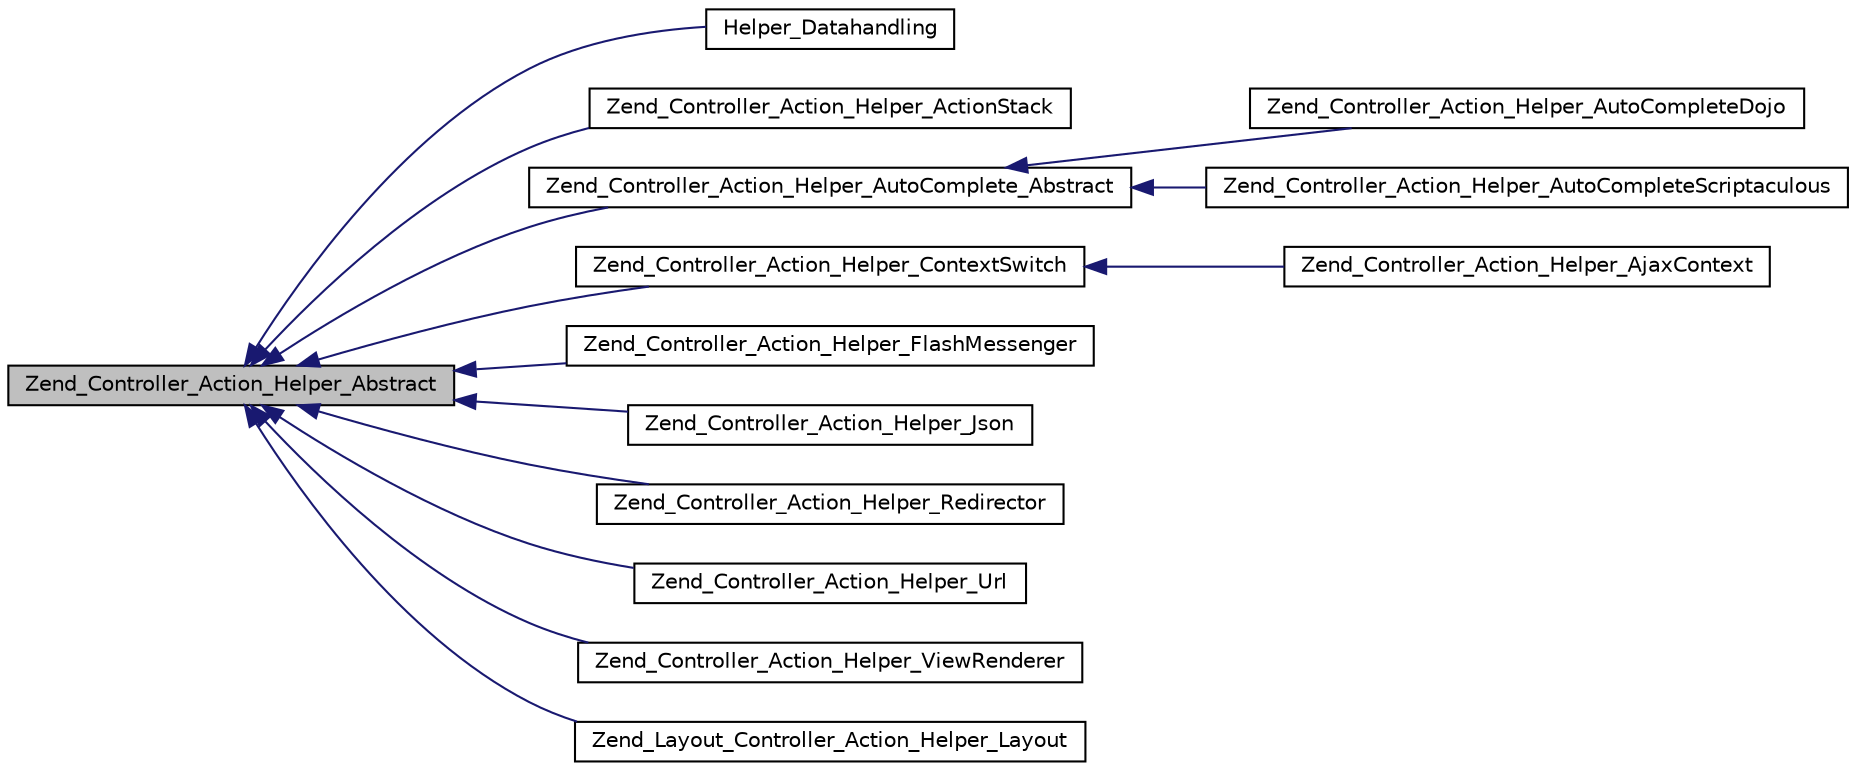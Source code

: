 digraph G
{
  edge [fontname="Helvetica",fontsize="10",labelfontname="Helvetica",labelfontsize="10"];
  node [fontname="Helvetica",fontsize="10",shape=record];
  rankdir="LR";
  Node1 [label="Zend_Controller_Action_Helper_Abstract",height=0.2,width=0.4,color="black", fillcolor="grey75", style="filled" fontcolor="black"];
  Node1 -> Node2 [dir="back",color="midnightblue",fontsize="10",style="solid",fontname="Helvetica"];
  Node2 [label="Helper_Datahandling",height=0.2,width=0.4,color="black", fillcolor="white", style="filled",URL="$class_helper___datahandling.html"];
  Node1 -> Node3 [dir="back",color="midnightblue",fontsize="10",style="solid",fontname="Helvetica"];
  Node3 [label="Zend_Controller_Action_Helper_ActionStack",height=0.2,width=0.4,color="black", fillcolor="white", style="filled",URL="$class_zend___controller___action___helper___action_stack.html"];
  Node1 -> Node4 [dir="back",color="midnightblue",fontsize="10",style="solid",fontname="Helvetica"];
  Node4 [label="Zend_Controller_Action_Helper_AutoComplete_Abstract",height=0.2,width=0.4,color="black", fillcolor="white", style="filled",URL="$class_zend___controller___action___helper___auto_complete___abstract.html"];
  Node4 -> Node5 [dir="back",color="midnightblue",fontsize="10",style="solid",fontname="Helvetica"];
  Node5 [label="Zend_Controller_Action_Helper_AutoCompleteDojo",height=0.2,width=0.4,color="black", fillcolor="white", style="filled",URL="$class_zend___controller___action___helper___auto_complete_dojo.html"];
  Node4 -> Node6 [dir="back",color="midnightblue",fontsize="10",style="solid",fontname="Helvetica"];
  Node6 [label="Zend_Controller_Action_Helper_AutoCompleteScriptaculous",height=0.2,width=0.4,color="black", fillcolor="white", style="filled",URL="$class_zend___controller___action___helper___auto_complete_scriptaculous.html"];
  Node1 -> Node7 [dir="back",color="midnightblue",fontsize="10",style="solid",fontname="Helvetica"];
  Node7 [label="Zend_Controller_Action_Helper_ContextSwitch",height=0.2,width=0.4,color="black", fillcolor="white", style="filled",URL="$class_zend___controller___action___helper___context_switch.html"];
  Node7 -> Node8 [dir="back",color="midnightblue",fontsize="10",style="solid",fontname="Helvetica"];
  Node8 [label="Zend_Controller_Action_Helper_AjaxContext",height=0.2,width=0.4,color="black", fillcolor="white", style="filled",URL="$class_zend___controller___action___helper___ajax_context.html"];
  Node1 -> Node9 [dir="back",color="midnightblue",fontsize="10",style="solid",fontname="Helvetica"];
  Node9 [label="Zend_Controller_Action_Helper_FlashMessenger",height=0.2,width=0.4,color="black", fillcolor="white", style="filled",URL="$class_zend___controller___action___helper___flash_messenger.html"];
  Node1 -> Node10 [dir="back",color="midnightblue",fontsize="10",style="solid",fontname="Helvetica"];
  Node10 [label="Zend_Controller_Action_Helper_Json",height=0.2,width=0.4,color="black", fillcolor="white", style="filled",URL="$class_zend___controller___action___helper___json.html"];
  Node1 -> Node11 [dir="back",color="midnightblue",fontsize="10",style="solid",fontname="Helvetica"];
  Node11 [label="Zend_Controller_Action_Helper_Redirector",height=0.2,width=0.4,color="black", fillcolor="white", style="filled",URL="$class_zend___controller___action___helper___redirector.html"];
  Node1 -> Node12 [dir="back",color="midnightblue",fontsize="10",style="solid",fontname="Helvetica"];
  Node12 [label="Zend_Controller_Action_Helper_Url",height=0.2,width=0.4,color="black", fillcolor="white", style="filled",URL="$class_zend___controller___action___helper___url.html"];
  Node1 -> Node13 [dir="back",color="midnightblue",fontsize="10",style="solid",fontname="Helvetica"];
  Node13 [label="Zend_Controller_Action_Helper_ViewRenderer",height=0.2,width=0.4,color="black", fillcolor="white", style="filled",URL="$class_zend___controller___action___helper___view_renderer.html"];
  Node1 -> Node14 [dir="back",color="midnightblue",fontsize="10",style="solid",fontname="Helvetica"];
  Node14 [label="Zend_Layout_Controller_Action_Helper_Layout",height=0.2,width=0.4,color="black", fillcolor="white", style="filled",URL="$class_zend___layout___controller___action___helper___layout.html"];
}

